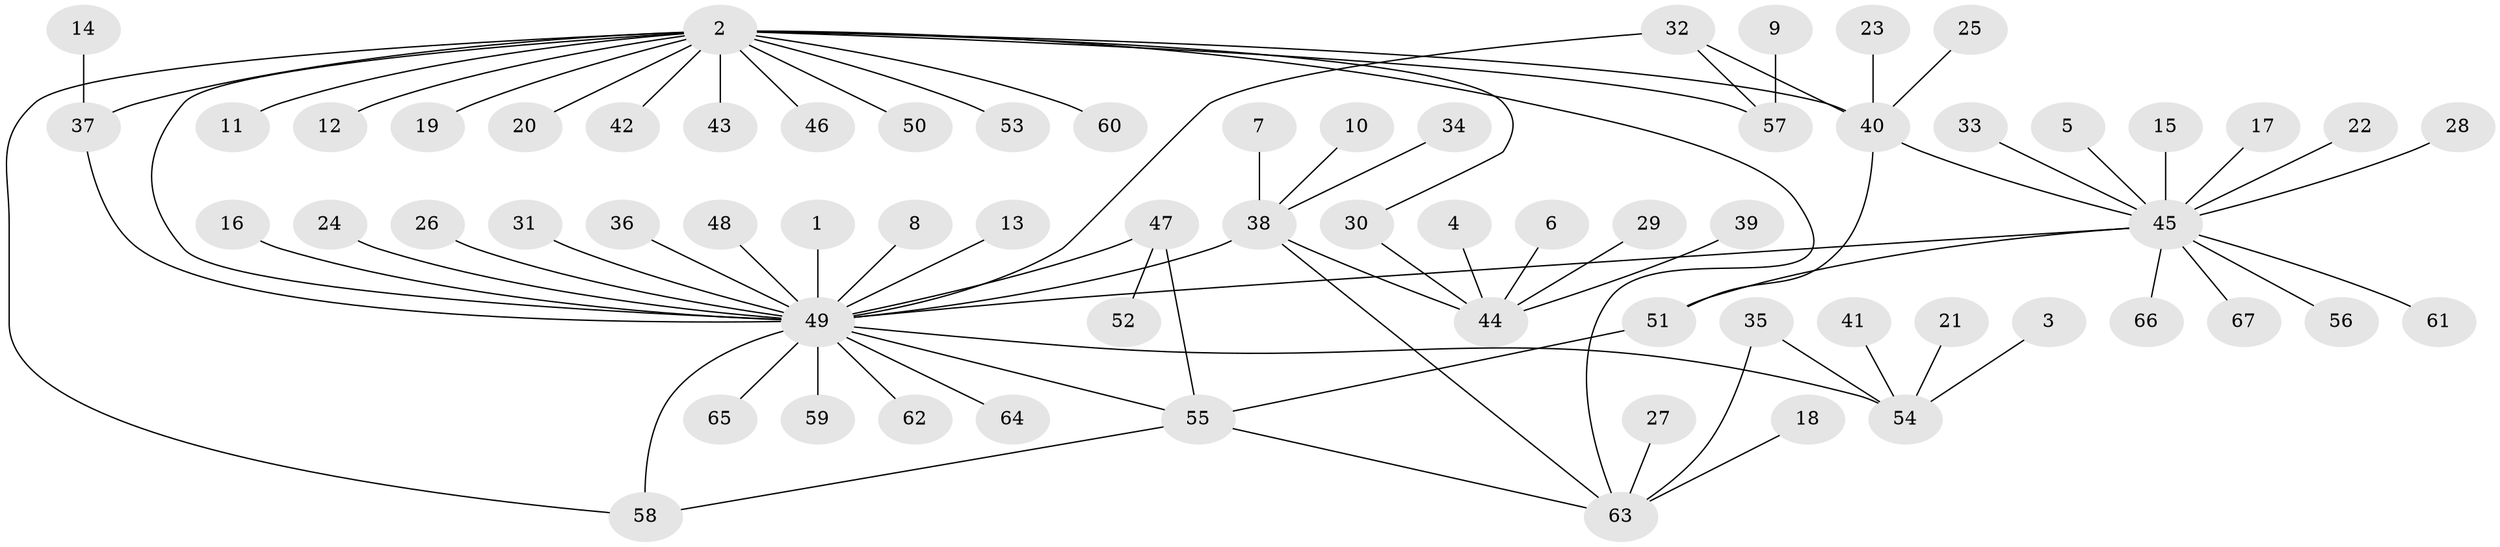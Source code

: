// original degree distribution, {13: 0.007462686567164179, 8: 0.029850746268656716, 25: 0.007462686567164179, 9: 0.007462686567164179, 7: 0.014925373134328358, 1: 0.6492537313432836, 4: 0.03731343283582089, 5: 0.022388059701492536, 3: 0.03731343283582089, 2: 0.1791044776119403, 16: 0.007462686567164179}
// Generated by graph-tools (version 1.1) at 2025/26/03/09/25 03:26:05]
// undirected, 67 vertices, 79 edges
graph export_dot {
graph [start="1"]
  node [color=gray90,style=filled];
  1;
  2;
  3;
  4;
  5;
  6;
  7;
  8;
  9;
  10;
  11;
  12;
  13;
  14;
  15;
  16;
  17;
  18;
  19;
  20;
  21;
  22;
  23;
  24;
  25;
  26;
  27;
  28;
  29;
  30;
  31;
  32;
  33;
  34;
  35;
  36;
  37;
  38;
  39;
  40;
  41;
  42;
  43;
  44;
  45;
  46;
  47;
  48;
  49;
  50;
  51;
  52;
  53;
  54;
  55;
  56;
  57;
  58;
  59;
  60;
  61;
  62;
  63;
  64;
  65;
  66;
  67;
  1 -- 49 [weight=1.0];
  2 -- 11 [weight=1.0];
  2 -- 12 [weight=1.0];
  2 -- 19 [weight=1.0];
  2 -- 20 [weight=1.0];
  2 -- 30 [weight=1.0];
  2 -- 37 [weight=1.0];
  2 -- 40 [weight=1.0];
  2 -- 42 [weight=1.0];
  2 -- 43 [weight=1.0];
  2 -- 46 [weight=1.0];
  2 -- 49 [weight=1.0];
  2 -- 50 [weight=1.0];
  2 -- 53 [weight=1.0];
  2 -- 57 [weight=1.0];
  2 -- 58 [weight=1.0];
  2 -- 60 [weight=1.0];
  2 -- 63 [weight=1.0];
  3 -- 54 [weight=1.0];
  4 -- 44 [weight=1.0];
  5 -- 45 [weight=1.0];
  6 -- 44 [weight=1.0];
  7 -- 38 [weight=1.0];
  8 -- 49 [weight=1.0];
  9 -- 57 [weight=1.0];
  10 -- 38 [weight=1.0];
  13 -- 49 [weight=1.0];
  14 -- 37 [weight=1.0];
  15 -- 45 [weight=1.0];
  16 -- 49 [weight=1.0];
  17 -- 45 [weight=1.0];
  18 -- 63 [weight=1.0];
  21 -- 54 [weight=1.0];
  22 -- 45 [weight=1.0];
  23 -- 40 [weight=1.0];
  24 -- 49 [weight=1.0];
  25 -- 40 [weight=1.0];
  26 -- 49 [weight=1.0];
  27 -- 63 [weight=1.0];
  28 -- 45 [weight=1.0];
  29 -- 44 [weight=1.0];
  30 -- 44 [weight=1.0];
  31 -- 49 [weight=1.0];
  32 -- 40 [weight=1.0];
  32 -- 49 [weight=1.0];
  32 -- 57 [weight=1.0];
  33 -- 45 [weight=1.0];
  34 -- 38 [weight=1.0];
  35 -- 54 [weight=1.0];
  35 -- 63 [weight=1.0];
  36 -- 49 [weight=1.0];
  37 -- 49 [weight=1.0];
  38 -- 44 [weight=1.0];
  38 -- 49 [weight=1.0];
  38 -- 63 [weight=1.0];
  39 -- 44 [weight=1.0];
  40 -- 45 [weight=1.0];
  40 -- 51 [weight=1.0];
  41 -- 54 [weight=1.0];
  45 -- 49 [weight=1.0];
  45 -- 51 [weight=1.0];
  45 -- 56 [weight=1.0];
  45 -- 61 [weight=1.0];
  45 -- 66 [weight=1.0];
  45 -- 67 [weight=1.0];
  47 -- 49 [weight=1.0];
  47 -- 52 [weight=1.0];
  47 -- 55 [weight=1.0];
  48 -- 49 [weight=1.0];
  49 -- 54 [weight=1.0];
  49 -- 55 [weight=1.0];
  49 -- 58 [weight=1.0];
  49 -- 59 [weight=1.0];
  49 -- 62 [weight=1.0];
  49 -- 64 [weight=1.0];
  49 -- 65 [weight=1.0];
  51 -- 55 [weight=1.0];
  55 -- 58 [weight=1.0];
  55 -- 63 [weight=1.0];
}
